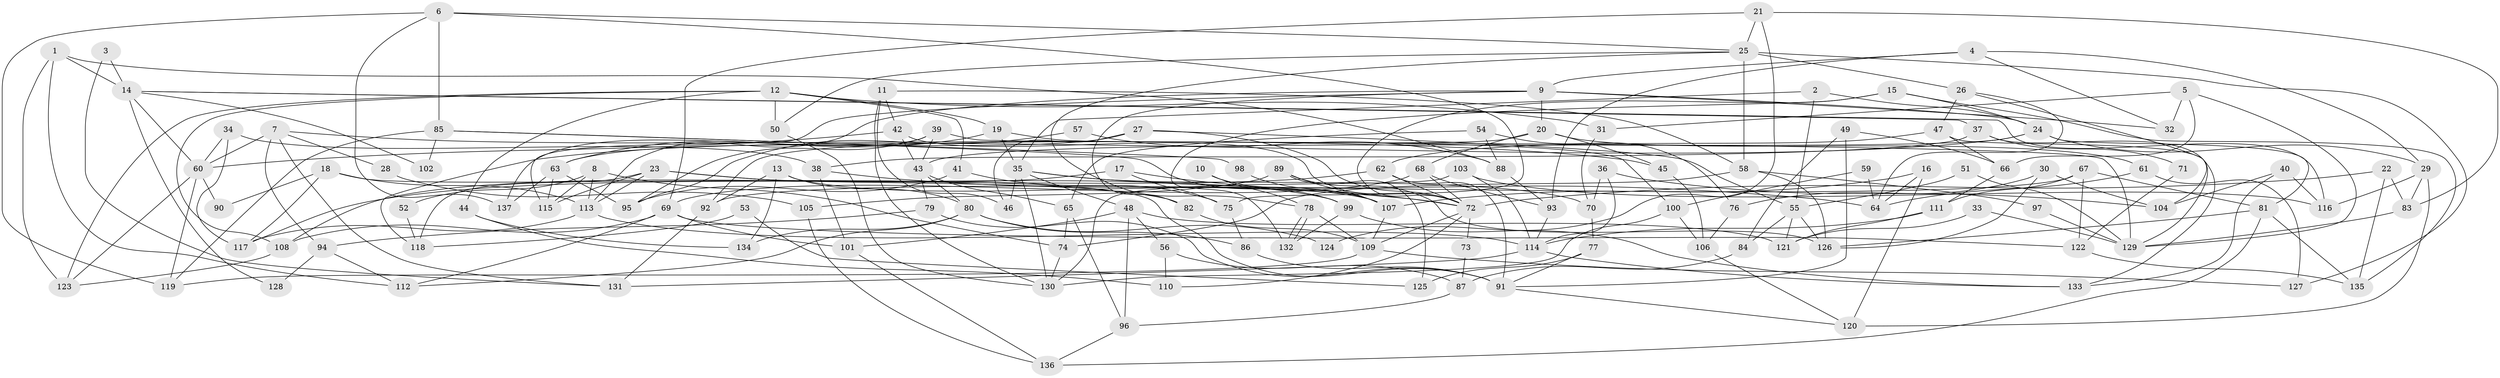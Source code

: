 // Generated by graph-tools (version 1.1) at 2025/36/03/09/25 02:36:18]
// undirected, 137 vertices, 274 edges
graph export_dot {
graph [start="1"]
  node [color=gray90,style=filled];
  1;
  2;
  3;
  4;
  5;
  6;
  7;
  8;
  9;
  10;
  11;
  12;
  13;
  14;
  15;
  16;
  17;
  18;
  19;
  20;
  21;
  22;
  23;
  24;
  25;
  26;
  27;
  28;
  29;
  30;
  31;
  32;
  33;
  34;
  35;
  36;
  37;
  38;
  39;
  40;
  41;
  42;
  43;
  44;
  45;
  46;
  47;
  48;
  49;
  50;
  51;
  52;
  53;
  54;
  55;
  56;
  57;
  58;
  59;
  60;
  61;
  62;
  63;
  64;
  65;
  66;
  67;
  68;
  69;
  70;
  71;
  72;
  73;
  74;
  75;
  76;
  77;
  78;
  79;
  80;
  81;
  82;
  83;
  84;
  85;
  86;
  87;
  88;
  89;
  90;
  91;
  92;
  93;
  94;
  95;
  96;
  97;
  98;
  99;
  100;
  101;
  102;
  103;
  104;
  105;
  106;
  107;
  108;
  109;
  110;
  111;
  112;
  113;
  114;
  115;
  116;
  117;
  118;
  119;
  120;
  121;
  122;
  123;
  124;
  125;
  126;
  127;
  128;
  129;
  130;
  131;
  132;
  133;
  134;
  135;
  136;
  137;
  1 -- 88;
  1 -- 123;
  1 -- 14;
  1 -- 112;
  2 -- 24;
  2 -- 35;
  2 -- 55;
  3 -- 14;
  3 -- 131;
  4 -- 9;
  4 -- 93;
  4 -- 29;
  4 -- 32;
  5 -- 66;
  5 -- 32;
  5 -- 31;
  5 -- 129;
  6 -- 75;
  6 -- 85;
  6 -- 25;
  6 -- 119;
  6 -- 137;
  7 -- 45;
  7 -- 60;
  7 -- 28;
  7 -- 94;
  7 -- 131;
  8 -- 74;
  8 -- 115;
  8 -- 52;
  8 -- 113;
  9 -- 24;
  9 -- 113;
  9 -- 20;
  9 -- 32;
  9 -- 82;
  9 -- 115;
  10 -- 107;
  10 -- 78;
  11 -- 46;
  11 -- 42;
  11 -- 58;
  11 -- 130;
  12 -- 108;
  12 -- 19;
  12 -- 31;
  12 -- 41;
  12 -- 44;
  12 -- 50;
  12 -- 123;
  13 -- 107;
  13 -- 80;
  13 -- 92;
  13 -- 134;
  14 -- 116;
  14 -- 37;
  14 -- 60;
  14 -- 102;
  14 -- 128;
  15 -- 72;
  15 -- 132;
  15 -- 24;
  15 -- 135;
  16 -- 64;
  16 -- 120;
  16 -- 107;
  17 -- 108;
  17 -- 72;
  17 -- 75;
  18 -- 117;
  18 -- 113;
  18 -- 90;
  18 -- 91;
  19 -- 63;
  19 -- 35;
  19 -- 100;
  20 -- 92;
  20 -- 45;
  20 -- 61;
  20 -- 68;
  21 -- 25;
  21 -- 69;
  21 -- 83;
  21 -- 124;
  22 -- 135;
  22 -- 83;
  22 -- 72;
  23 -- 82;
  23 -- 115;
  23 -- 99;
  23 -- 113;
  23 -- 118;
  24 -- 29;
  24 -- 43;
  24 -- 81;
  24 -- 118;
  25 -- 58;
  25 -- 26;
  25 -- 50;
  25 -- 78;
  25 -- 127;
  26 -- 64;
  26 -- 47;
  26 -- 104;
  27 -- 55;
  27 -- 72;
  27 -- 46;
  27 -- 63;
  28 -- 105;
  29 -- 83;
  29 -- 116;
  29 -- 120;
  30 -- 104;
  30 -- 126;
  30 -- 76;
  31 -- 70;
  33 -- 121;
  33 -- 129;
  34 -- 60;
  34 -- 117;
  34 -- 38;
  35 -- 130;
  35 -- 48;
  35 -- 46;
  35 -- 64;
  35 -- 70;
  36 -- 104;
  36 -- 70;
  36 -- 114;
  37 -- 38;
  37 -- 71;
  37 -- 129;
  38 -- 72;
  38 -- 101;
  39 -- 137;
  39 -- 129;
  39 -- 43;
  39 -- 95;
  40 -- 133;
  40 -- 116;
  40 -- 104;
  41 -- 75;
  41 -- 95;
  42 -- 43;
  42 -- 60;
  42 -- 72;
  43 -- 65;
  43 -- 79;
  43 -- 80;
  44 -- 134;
  44 -- 110;
  45 -- 106;
  47 -- 62;
  47 -- 66;
  47 -- 133;
  48 -- 101;
  48 -- 96;
  48 -- 56;
  48 -- 121;
  49 -- 91;
  49 -- 66;
  49 -- 84;
  50 -- 130;
  51 -- 55;
  51 -- 129;
  52 -- 118;
  53 -- 118;
  53 -- 125;
  54 -- 76;
  54 -- 65;
  54 -- 88;
  55 -- 121;
  55 -- 84;
  55 -- 126;
  56 -- 110;
  56 -- 87;
  57 -- 88;
  57 -- 95;
  58 -- 126;
  58 -- 74;
  58 -- 97;
  59 -- 64;
  59 -- 100;
  60 -- 119;
  60 -- 90;
  60 -- 123;
  61 -- 127;
  61 -- 64;
  62 -- 72;
  62 -- 91;
  62 -- 117;
  63 -- 95;
  63 -- 115;
  63 -- 137;
  65 -- 74;
  65 -- 96;
  66 -- 111;
  67 -- 81;
  67 -- 92;
  67 -- 111;
  67 -- 122;
  68 -- 72;
  68 -- 69;
  68 -- 93;
  69 -- 101;
  69 -- 108;
  69 -- 112;
  69 -- 122;
  70 -- 77;
  71 -- 122;
  72 -- 73;
  72 -- 109;
  72 -- 110;
  73 -- 87;
  74 -- 130;
  75 -- 86;
  76 -- 106;
  77 -- 91;
  77 -- 125;
  78 -- 132;
  78 -- 132;
  78 -- 109;
  79 -- 94;
  79 -- 91;
  80 -- 112;
  80 -- 86;
  80 -- 124;
  80 -- 134;
  81 -- 135;
  81 -- 126;
  81 -- 136;
  82 -- 109;
  83 -- 129;
  84 -- 87;
  85 -- 119;
  85 -- 99;
  85 -- 98;
  85 -- 102;
  86 -- 91;
  87 -- 96;
  88 -- 93;
  89 -- 107;
  89 -- 126;
  89 -- 105;
  89 -- 125;
  91 -- 120;
  92 -- 131;
  93 -- 114;
  94 -- 112;
  94 -- 128;
  96 -- 136;
  97 -- 129;
  98 -- 107;
  99 -- 133;
  99 -- 132;
  100 -- 130;
  100 -- 106;
  101 -- 136;
  103 -- 114;
  103 -- 130;
  103 -- 116;
  105 -- 136;
  106 -- 120;
  107 -- 109;
  108 -- 123;
  109 -- 119;
  109 -- 127;
  111 -- 114;
  111 -- 121;
  113 -- 114;
  113 -- 117;
  114 -- 131;
  114 -- 133;
  122 -- 135;
}
